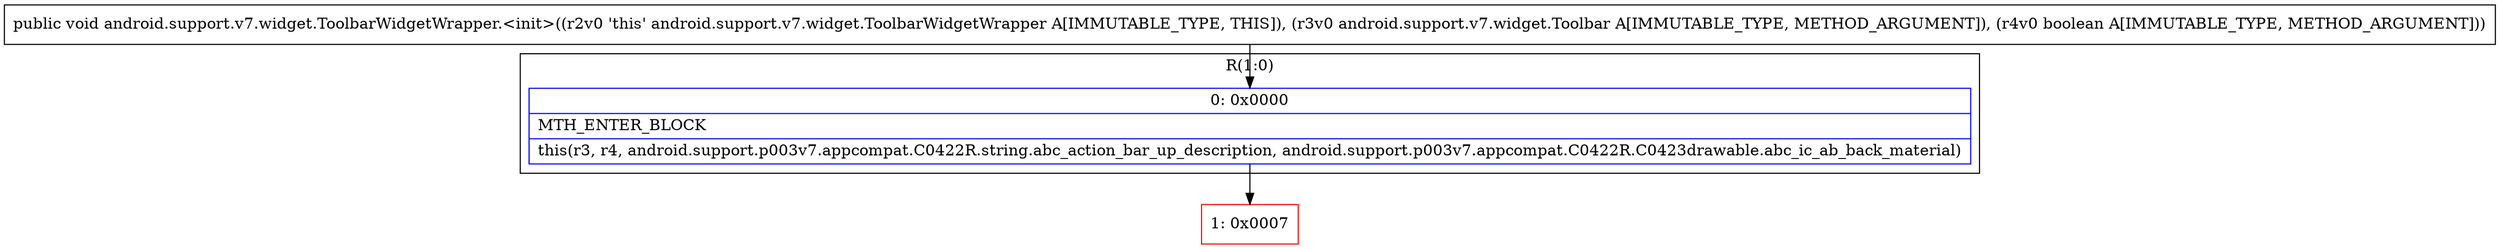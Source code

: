 digraph "CFG forandroid.support.v7.widget.ToolbarWidgetWrapper.\<init\>(Landroid\/support\/v7\/widget\/Toolbar;Z)V" {
subgraph cluster_Region_1030899360 {
label = "R(1:0)";
node [shape=record,color=blue];
Node_0 [shape=record,label="{0\:\ 0x0000|MTH_ENTER_BLOCK\l|this(r3, r4, android.support.p003v7.appcompat.C0422R.string.abc_action_bar_up_description, android.support.p003v7.appcompat.C0422R.C0423drawable.abc_ic_ab_back_material)\l}"];
}
Node_1 [shape=record,color=red,label="{1\:\ 0x0007}"];
MethodNode[shape=record,label="{public void android.support.v7.widget.ToolbarWidgetWrapper.\<init\>((r2v0 'this' android.support.v7.widget.ToolbarWidgetWrapper A[IMMUTABLE_TYPE, THIS]), (r3v0 android.support.v7.widget.Toolbar A[IMMUTABLE_TYPE, METHOD_ARGUMENT]), (r4v0 boolean A[IMMUTABLE_TYPE, METHOD_ARGUMENT])) }"];
MethodNode -> Node_0;
Node_0 -> Node_1;
}


